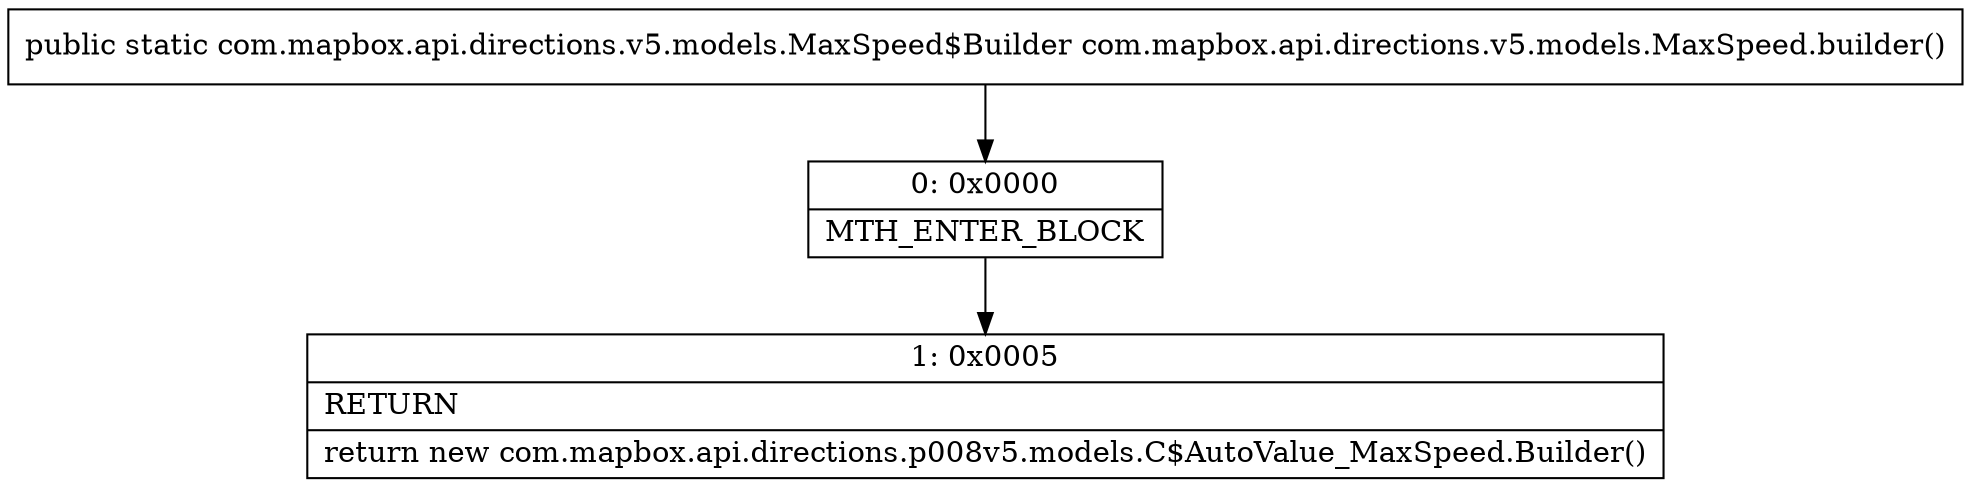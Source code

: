 digraph "CFG forcom.mapbox.api.directions.v5.models.MaxSpeed.builder()Lcom\/mapbox\/api\/directions\/v5\/models\/MaxSpeed$Builder;" {
Node_0 [shape=record,label="{0\:\ 0x0000|MTH_ENTER_BLOCK\l}"];
Node_1 [shape=record,label="{1\:\ 0x0005|RETURN\l|return new com.mapbox.api.directions.p008v5.models.C$AutoValue_MaxSpeed.Builder()\l}"];
MethodNode[shape=record,label="{public static com.mapbox.api.directions.v5.models.MaxSpeed$Builder com.mapbox.api.directions.v5.models.MaxSpeed.builder() }"];
MethodNode -> Node_0;
Node_0 -> Node_1;
}

